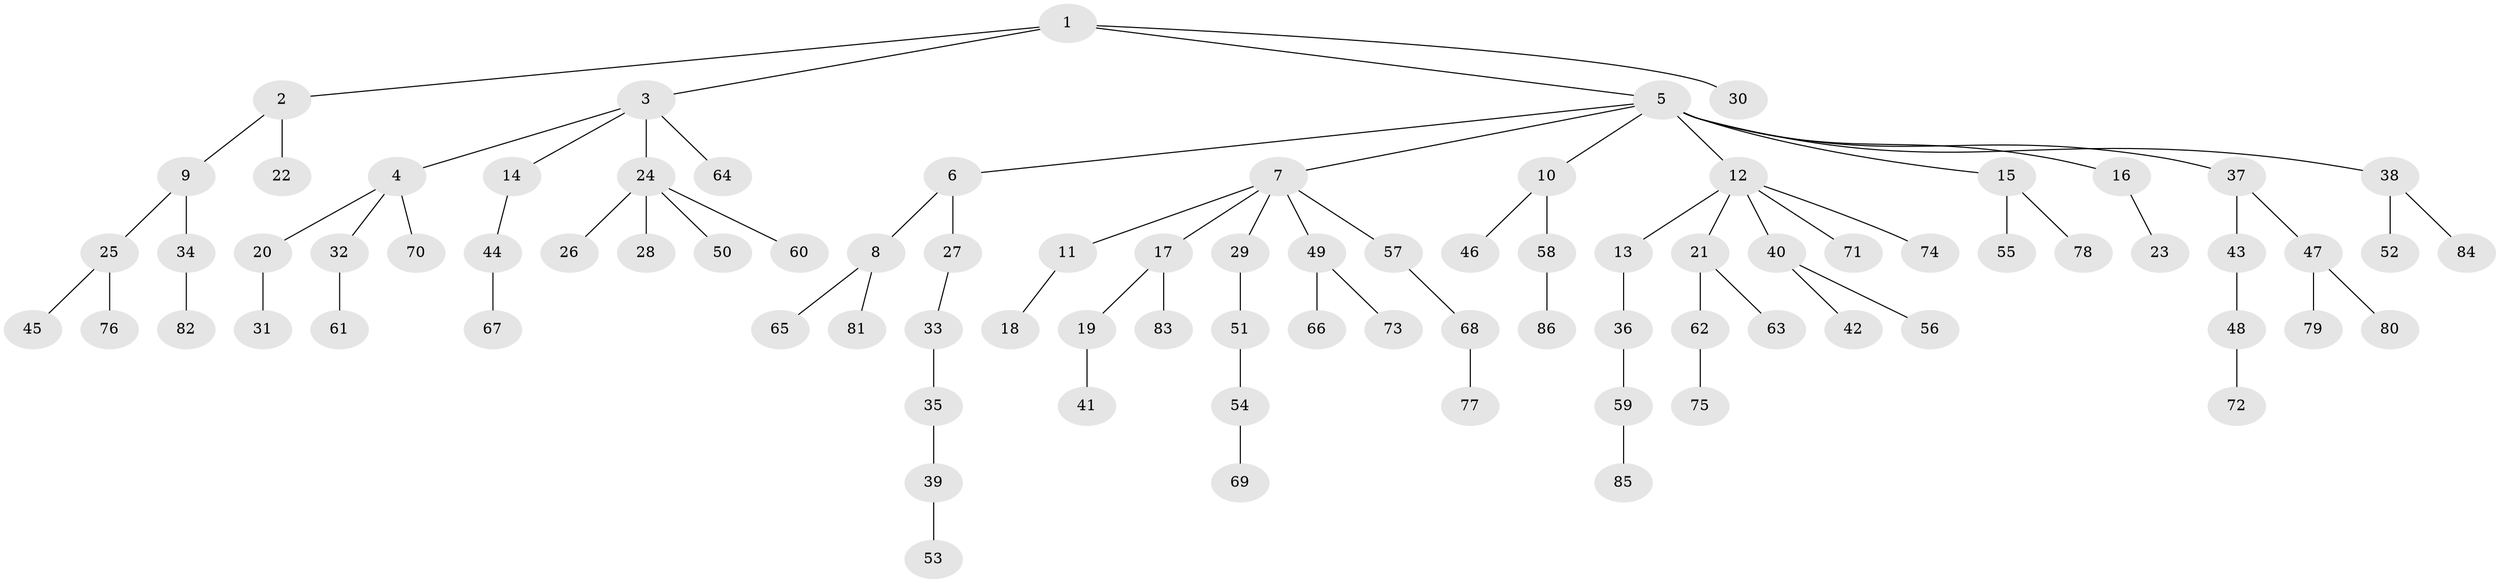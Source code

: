 // coarse degree distribution, {4: 0.06666666666666667, 2: 0.36666666666666664, 10: 0.016666666666666666, 6: 0.016666666666666666, 3: 0.03333333333333333, 7: 0.016666666666666666, 1: 0.48333333333333334}
// Generated by graph-tools (version 1.1) at 2025/24/03/03/25 07:24:05]
// undirected, 86 vertices, 85 edges
graph export_dot {
graph [start="1"]
  node [color=gray90,style=filled];
  1;
  2;
  3;
  4;
  5;
  6;
  7;
  8;
  9;
  10;
  11;
  12;
  13;
  14;
  15;
  16;
  17;
  18;
  19;
  20;
  21;
  22;
  23;
  24;
  25;
  26;
  27;
  28;
  29;
  30;
  31;
  32;
  33;
  34;
  35;
  36;
  37;
  38;
  39;
  40;
  41;
  42;
  43;
  44;
  45;
  46;
  47;
  48;
  49;
  50;
  51;
  52;
  53;
  54;
  55;
  56;
  57;
  58;
  59;
  60;
  61;
  62;
  63;
  64;
  65;
  66;
  67;
  68;
  69;
  70;
  71;
  72;
  73;
  74;
  75;
  76;
  77;
  78;
  79;
  80;
  81;
  82;
  83;
  84;
  85;
  86;
  1 -- 2;
  1 -- 3;
  1 -- 5;
  1 -- 30;
  2 -- 9;
  2 -- 22;
  3 -- 4;
  3 -- 14;
  3 -- 24;
  3 -- 64;
  4 -- 20;
  4 -- 32;
  4 -- 70;
  5 -- 6;
  5 -- 7;
  5 -- 10;
  5 -- 12;
  5 -- 15;
  5 -- 16;
  5 -- 37;
  5 -- 38;
  6 -- 8;
  6 -- 27;
  7 -- 11;
  7 -- 17;
  7 -- 29;
  7 -- 49;
  7 -- 57;
  8 -- 65;
  8 -- 81;
  9 -- 25;
  9 -- 34;
  10 -- 46;
  10 -- 58;
  11 -- 18;
  12 -- 13;
  12 -- 21;
  12 -- 40;
  12 -- 71;
  12 -- 74;
  13 -- 36;
  14 -- 44;
  15 -- 55;
  15 -- 78;
  16 -- 23;
  17 -- 19;
  17 -- 83;
  19 -- 41;
  20 -- 31;
  21 -- 62;
  21 -- 63;
  24 -- 26;
  24 -- 28;
  24 -- 50;
  24 -- 60;
  25 -- 45;
  25 -- 76;
  27 -- 33;
  29 -- 51;
  32 -- 61;
  33 -- 35;
  34 -- 82;
  35 -- 39;
  36 -- 59;
  37 -- 43;
  37 -- 47;
  38 -- 52;
  38 -- 84;
  39 -- 53;
  40 -- 42;
  40 -- 56;
  43 -- 48;
  44 -- 67;
  47 -- 79;
  47 -- 80;
  48 -- 72;
  49 -- 66;
  49 -- 73;
  51 -- 54;
  54 -- 69;
  57 -- 68;
  58 -- 86;
  59 -- 85;
  62 -- 75;
  68 -- 77;
}
